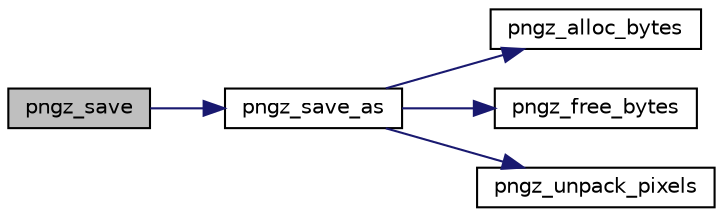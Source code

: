digraph "pngz_save"
{
 // LATEX_PDF_SIZE
  edge [fontname="Helvetica",fontsize="10",labelfontname="Helvetica",labelfontsize="10"];
  node [fontname="Helvetica",fontsize="10",shape=record];
  rankdir="LR";
  Node1 [label="pngz_save",height=0.2,width=0.4,color="black", fillcolor="grey75", style="filled", fontcolor="black",tooltip="write a png back out to file"];
  Node1 -> Node2 [color="midnightblue",fontsize="10",style="solid",fontname="Helvetica"];
  Node2 [label="pngz_save_as",height=0.2,width=0.4,color="black", fillcolor="white", style="filled",URL="$pngz_8c.html#afbb5d1eb634f7ac22208d40cc84210b7",tooltip="write a png back out to file with a new name"];
  Node2 -> Node3 [color="midnightblue",fontsize="10",style="solid",fontname="Helvetica"];
  Node3 [label="pngz_alloc_bytes",height=0.2,width=0.4,color="black", fillcolor="white", style="filled",URL="$pngz_8c.html#a3954d462ebff7dd0ef37211c3094d86b",tooltip="allocate raw pixel byte buffer."];
  Node2 -> Node4 [color="midnightblue",fontsize="10",style="solid",fontname="Helvetica"];
  Node4 [label="pngz_free_bytes",height=0.2,width=0.4,color="black", fillcolor="white", style="filled",URL="$pngz_8c.html#a22abfe1d65981b053fbc8f82e01b6bdd",tooltip="safely free pixel buffer."];
  Node2 -> Node5 [color="midnightblue",fontsize="10",style="solid",fontname="Helvetica"];
  Node5 [label="pngz_unpack_pixels",height=0.2,width=0.4,color="black", fillcolor="white", style="filled",URL="$pngz_8c.html#a105db7e9aa2f8e03cc79e5360c53ac71",tooltip="unpack pixels into raw byte ptrs."];
}
